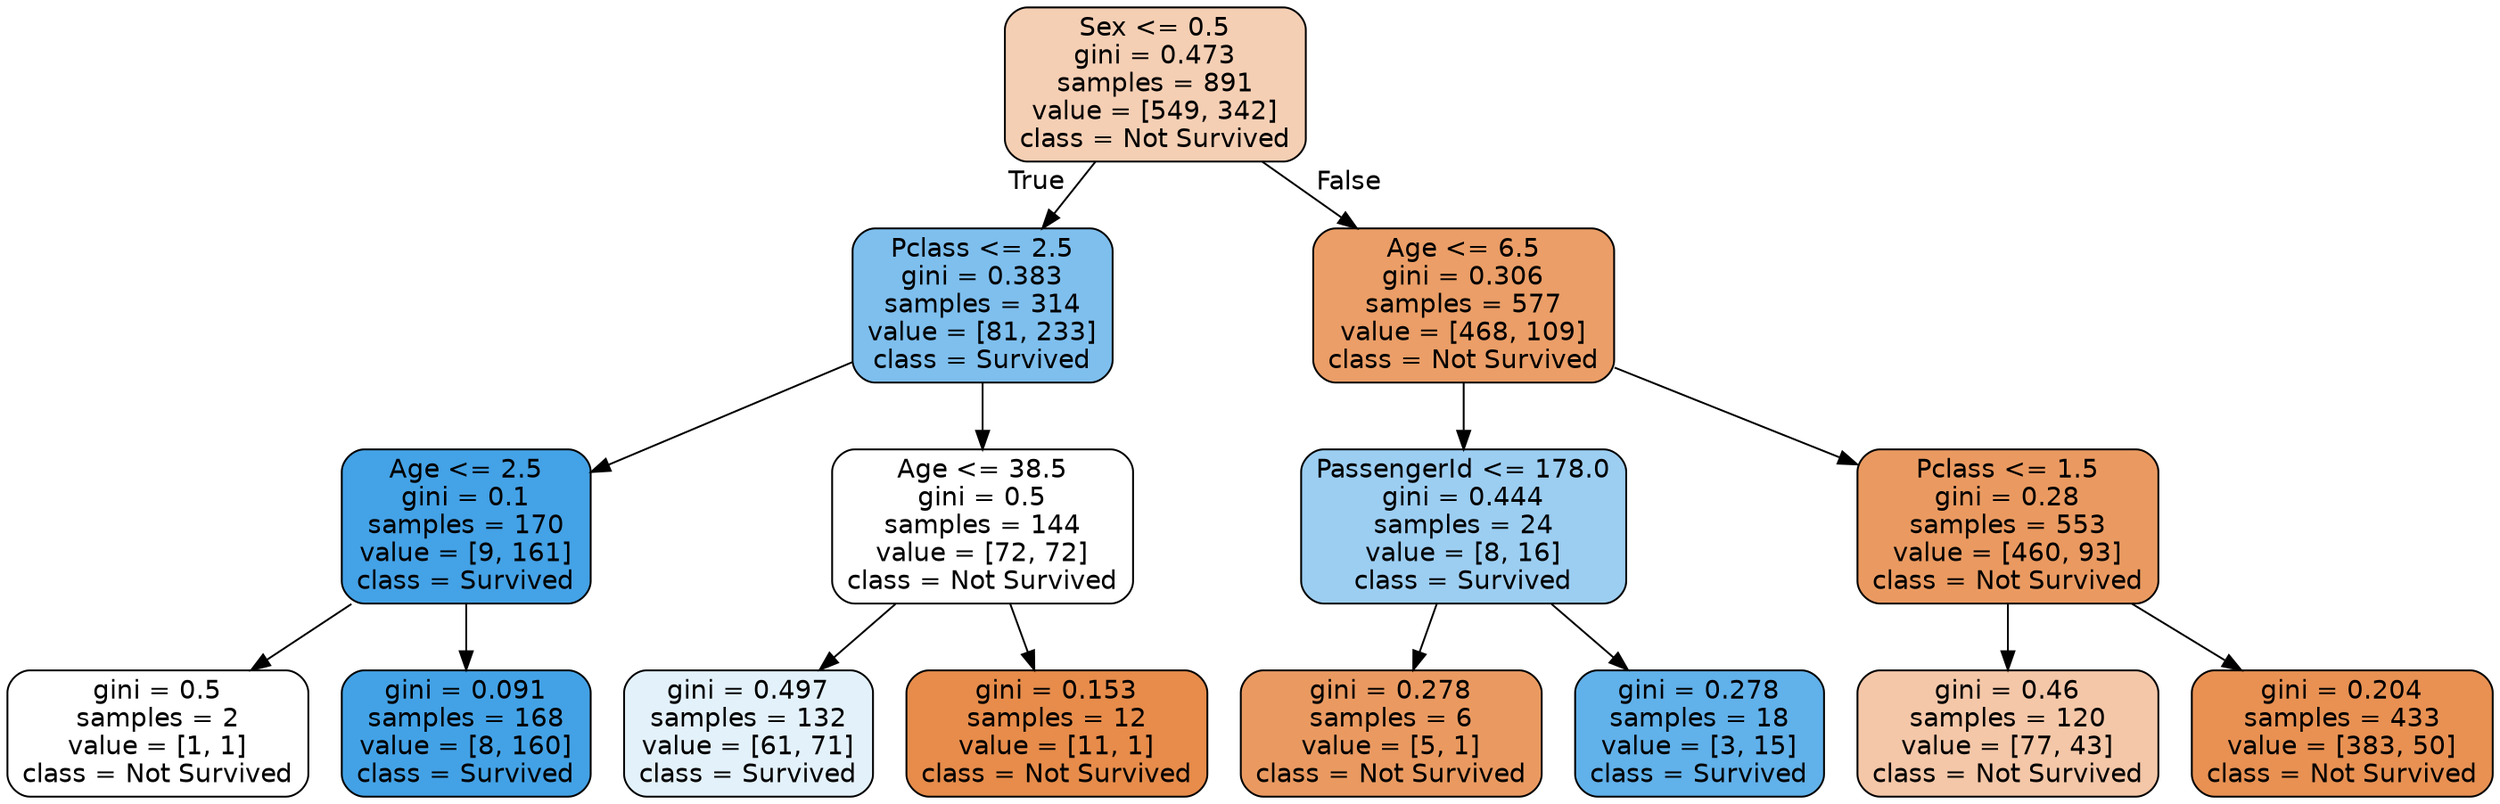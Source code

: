 digraph Tree {
node [shape=box, style="filled, rounded", color="black", fontname=helvetica] ;
edge [fontname=helvetica] ;
0 [label="Sex <= 0.5\ngini = 0.473\nsamples = 891\nvalue = [549, 342]\nclass = Not Survived", fillcolor="#f5cfb4"] ;
1 [label="Pclass <= 2.5\ngini = 0.383\nsamples = 314\nvalue = [81, 233]\nclass = Survived", fillcolor="#7ebfee"] ;
0 -> 1 [labeldistance=2.5, labelangle=45, headlabel="True"] ;
2 [label="Age <= 2.5\ngini = 0.1\nsamples = 170\nvalue = [9, 161]\nclass = Survived", fillcolor="#44a2e6"] ;
1 -> 2 ;
3 [label="gini = 0.5\nsamples = 2\nvalue = [1, 1]\nclass = Not Survived", fillcolor="#ffffff"] ;
2 -> 3 ;
4 [label="gini = 0.091\nsamples = 168\nvalue = [8, 160]\nclass = Survived", fillcolor="#43a2e6"] ;
2 -> 4 ;
5 [label="Age <= 38.5\ngini = 0.5\nsamples = 144\nvalue = [72, 72]\nclass = Not Survived", fillcolor="#ffffff"] ;
1 -> 5 ;
6 [label="gini = 0.497\nsamples = 132\nvalue = [61, 71]\nclass = Survived", fillcolor="#e3f1fb"] ;
5 -> 6 ;
7 [label="gini = 0.153\nsamples = 12\nvalue = [11, 1]\nclass = Not Survived", fillcolor="#e78c4b"] ;
5 -> 7 ;
8 [label="Age <= 6.5\ngini = 0.306\nsamples = 577\nvalue = [468, 109]\nclass = Not Survived", fillcolor="#eb9e67"] ;
0 -> 8 [labeldistance=2.5, labelangle=-45, headlabel="False"] ;
9 [label="PassengerId <= 178.0\ngini = 0.444\nsamples = 24\nvalue = [8, 16]\nclass = Survived", fillcolor="#9ccef2"] ;
8 -> 9 ;
10 [label="gini = 0.278\nsamples = 6\nvalue = [5, 1]\nclass = Not Survived", fillcolor="#ea9a61"] ;
9 -> 10 ;
11 [label="gini = 0.278\nsamples = 18\nvalue = [3, 15]\nclass = Survived", fillcolor="#61b1ea"] ;
9 -> 11 ;
12 [label="Pclass <= 1.5\ngini = 0.28\nsamples = 553\nvalue = [460, 93]\nclass = Not Survived", fillcolor="#ea9a61"] ;
8 -> 12 ;
13 [label="gini = 0.46\nsamples = 120\nvalue = [77, 43]\nclass = Not Survived", fillcolor="#f4c7a8"] ;
12 -> 13 ;
14 [label="gini = 0.204\nsamples = 433\nvalue = [383, 50]\nclass = Not Survived", fillcolor="#e89153"] ;
12 -> 14 ;
}
